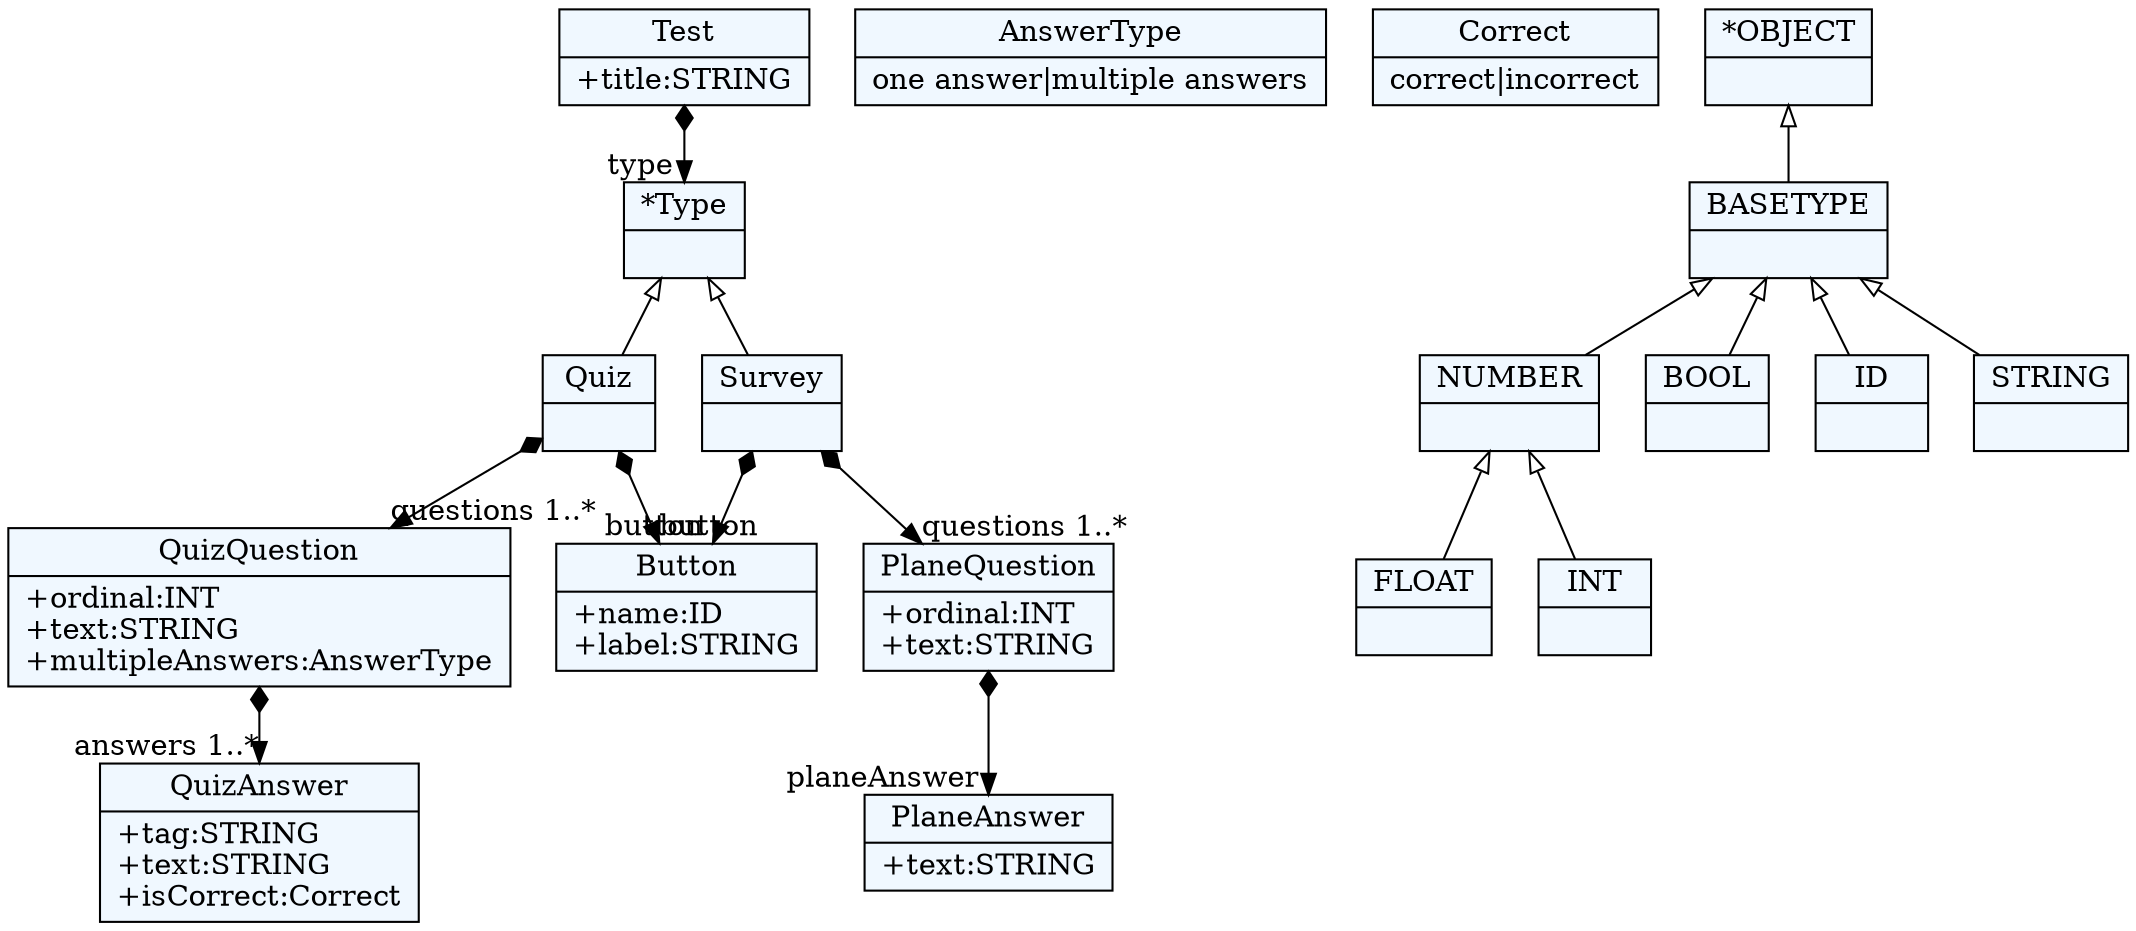 
    digraph xtext {
    fontname = "Bitstream Vera Sans"
    fontsize = 8
    node[
        shape=record,
        style=filled,
        fillcolor=aliceblue
    ]
    nodesep = 0.3
    edge[dir=black,arrowtail=empty]


30023624[ label="{QuizAnswer|+tag:STRING\l+text:STRING\l+isCorrect:Correct\l}"]

29637864[ label="{PlaneAnswer|+text:STRING\l}"]

30083048 -> 29637864[arrowtail=diamond, dir=both, headlabel="planeAnswer "]
30083048[ label="{PlaneQuestion|+ordinal:INT\l+text:STRING\l}"]

29095336[ label="{*Type|}"]
29095336 -> 30211784 [dir=back]
29095336 -> 30156664 [dir=back]

30192040 -> 30023624[arrowtail=diamond, dir=both, headlabel="answers 1..*"]
30192040[ label="{QuizQuestion|+ordinal:INT\l+text:STRING\l+multipleAnswers:AnswerType\l}"]

30308744 -> 29095336[arrowtail=diamond, dir=both, headlabel="type "]
30308744[ label="{Test|+title:STRING\l}"]

30156664 -> 30083048[arrowtail=diamond, dir=both, headlabel="questions 1..*"]
30156664 -> 30202856[arrowtail=diamond, dir=both, headlabel="button "]
30156664[ label="{Survey|}"]

30225736[ label="{AnswerType|one answer\|multiple answers}"]

30047176[ label="{Correct|correct\|incorrect}"]

30211784 -> 30192040[arrowtail=diamond, dir=both, headlabel="questions 1..*"]
30211784 -> 30202856[arrowtail=diamond, dir=both, headlabel="button "]
30211784[ label="{Quiz|}"]

30202856[ label="{Button|+name:ID\l+label:STRING\l}"]

29606488[ label="{NUMBER|}"]
29606488 -> 30013160 [dir=back]
29606488 -> 29087000 [dir=back]

30278536[ label="{BOOL|}"]

29913288[ label="{*OBJECT|}"]
29913288 -> 29528504 [dir=back]

29528504[ label="{BASETYPE|}"]
29528504 -> 29606488 [dir=back]
29528504 -> 30278536 [dir=back]
29528504 -> 29853048 [dir=back]
29528504 -> 30059064 [dir=back]

29087000[ label="{INT|}"]

30059064[ label="{STRING|}"]

29853048[ label="{ID|}"]

30013160[ label="{FLOAT|}"]


}
